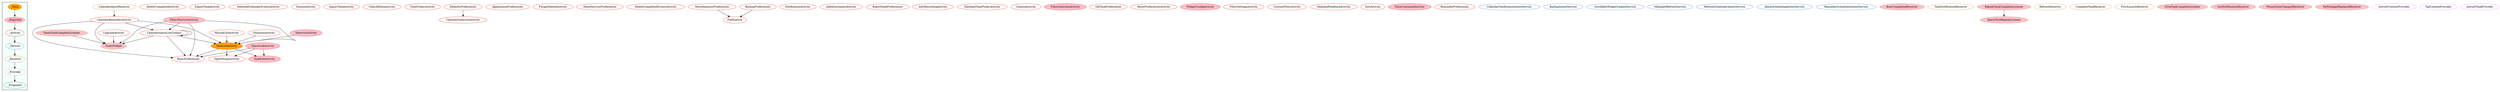 digraph G {
subgraph cluster_legend{ 
bgcolor=mintcream;
_Activity[color = red];
_Service[color = royalblue];
_Provider[color = violet];
_Reciever[color = peru];
_Fragment[color = teal];
_Main[style=filled, fillcolor=orange, color = mintcream];
_Exported[style=filled, fillcolor=lightpink, color = mintcream];
_Main -> _Exported -> _Activity -> _Service -> _Reciever -> _Provider -> _Fragment; 
}
TaskListActivity[style=filled, fillcolor=orange, color = red];
ShortcutActivity[style=filled, fillcolor=pink, color = red];
DeleteCompletedActivity[color = red];
ExportTaskActivity[color = red];
DeleteAllCalendarEventsActivity[color = red];
UpgradeActivity[color = red];
SnoozeActivity[color = red];
ImportTaskActivity[color = red];
BasicPreferences[color = red];
MissedCallActivity[color = red];
ClearAllDataActivity[color = red];
TimePickerActivity[color = red];
DefaultsPreferences[color = red];
AppearancePreferences[color = red];
PurgeDeletedActivity[color = red];
DateShortcutPreferences[color = red];
TagSettingsActivity[color = red];
DeleteCompletedEventsActivity[color = red];
FileExplore[color = red];
NotificationActivity[color = red];
DonationActivity[color = red];
AddAttachmentActivity[color = red];
MiscellaneousPreferences[color = red];
BeastModePreferences[color = red];
AACRecordingActivity[color = red];
DateAndTimePickerActivity[color = red];
FilterShortcutActivity[style=filled, fillcolor=pink, color = red];
CameraActivity[color = red];
CalendarSelectionActivity[color = red];
TaskEditActivity[style=filled, fillcolor=pink, color = red];
FilterSelectionActivity[style=filled, fillcolor=pink, color = red];
OldTaskPreferences[color = red];
CalendarReminderActivity[color = red];
ResetPreferencesActivity[color = red];
WidgetConfigActivity[style=filled, fillcolor=pink, color = red];
FilterSettingsActivity[color = red];
CustomFilterActivity[color = red];
BackupPreferences[color = red];
HelpAndFeedbackActivity[color = red];
SortActivity[color = red];
ShareLinkActivity[style=filled, fillcolor=pink, color = red];
VoiceCommandActivity[style=filled, fillcolor=pink, color = red];
CalendarAlarmListCreator[color = red];
ReminderPreferences[color = red];
CalendarNotificationIntentService[color = royalblue];
BackupIntentService[color = royalblue];
ScrollableWidgetUpdateService[color = royalblue];
MidnightRefreshService[color = royalblue];
RefreshSchedulerIntentService[color = royalblue];
AlarmSchedulingIntentService[color = royalblue];
ReminderSchedulerIntentService[color = royalblue];
TimerTaskCompleteListener[style=filled, fillcolor=pink, color = peru];
BootCompletedReceiver[style=filled, fillcolor=pink, color = peru];
TaskNotificationReceiver[color = peru];
AlarmTaskRepeatListener[style=filled, fillcolor=pink, color = peru];
CalendarAlarmReceiver[color = peru];
RefreshReceiver[color = peru];
RepeatTaskCompleteListener[style=filled, fillcolor=pink, color = peru];
CompleteTaskReceiver[color = peru];
FirstLaunchReceiver[color = peru];
GCalTaskCompleteListener[style=filled, fillcolor=pink, color = peru];
ListNotificationReceiver[style=filled, fillcolor=pink, color = peru];
PhoneStateChangedReceiver[style=filled, fillcolor=pink, color = peru];
TasksWidget[style=filled, fillcolor=pink, color = peru];
MyPackageReplacedReceiver[style=filled, fillcolor=pink, color = peru];
Astrid3ContentProvider[color = violet];
SqlContentProvider[color = violet];
Astrid2TaskProvider[color = violet];
TaskListActivity->TagSettingsActivity;
TaskListActivity->BasicPreferences;
TaskListActivity->TaskEditActivity;
ShortcutActivity->TaskListActivity;
TimerTaskCompleteListener->TasksWidget;
UpgradeActivity->TasksWidget;
MissedCallActivity->TaskListActivity;
DefaultsPreferences->CalendarSelectionActivity;
CalendarAlarmReceiver->CalendarReminderActivity;
CalendarReminderActivity->TasksWidget;
CalendarReminderActivity->TaskListActivity;
CalendarReminderActivity->BasicPreferences;
CalendarReminderActivity->CalendarAlarmListCreator;
RepeatTaskCompleteListener->AlarmTaskRepeatListener;
BackupPreferences->FileExplore;
DonationActivity->TaskListActivity;
ShareLinkActivity->TagSettingsActivity;
ShareLinkActivity->BasicPreferences;
ShareLinkActivity->TaskEditActivity;
MiscellaneousPreferences->FileExplore;
FilterShortcutActivity->BasicPreferences;
FilterShortcutActivity->TaskListActivity;
FilterShortcutActivity->TasksWidget;
FilterShortcutActivity->CalendarAlarmListCreator;
CalendarAlarmListCreator->CalendarAlarmListCreator;
CalendarAlarmListCreator->TasksWidget;
CalendarAlarmListCreator->TaskListActivity;
CalendarAlarmListCreator->BasicPreferences;
}

